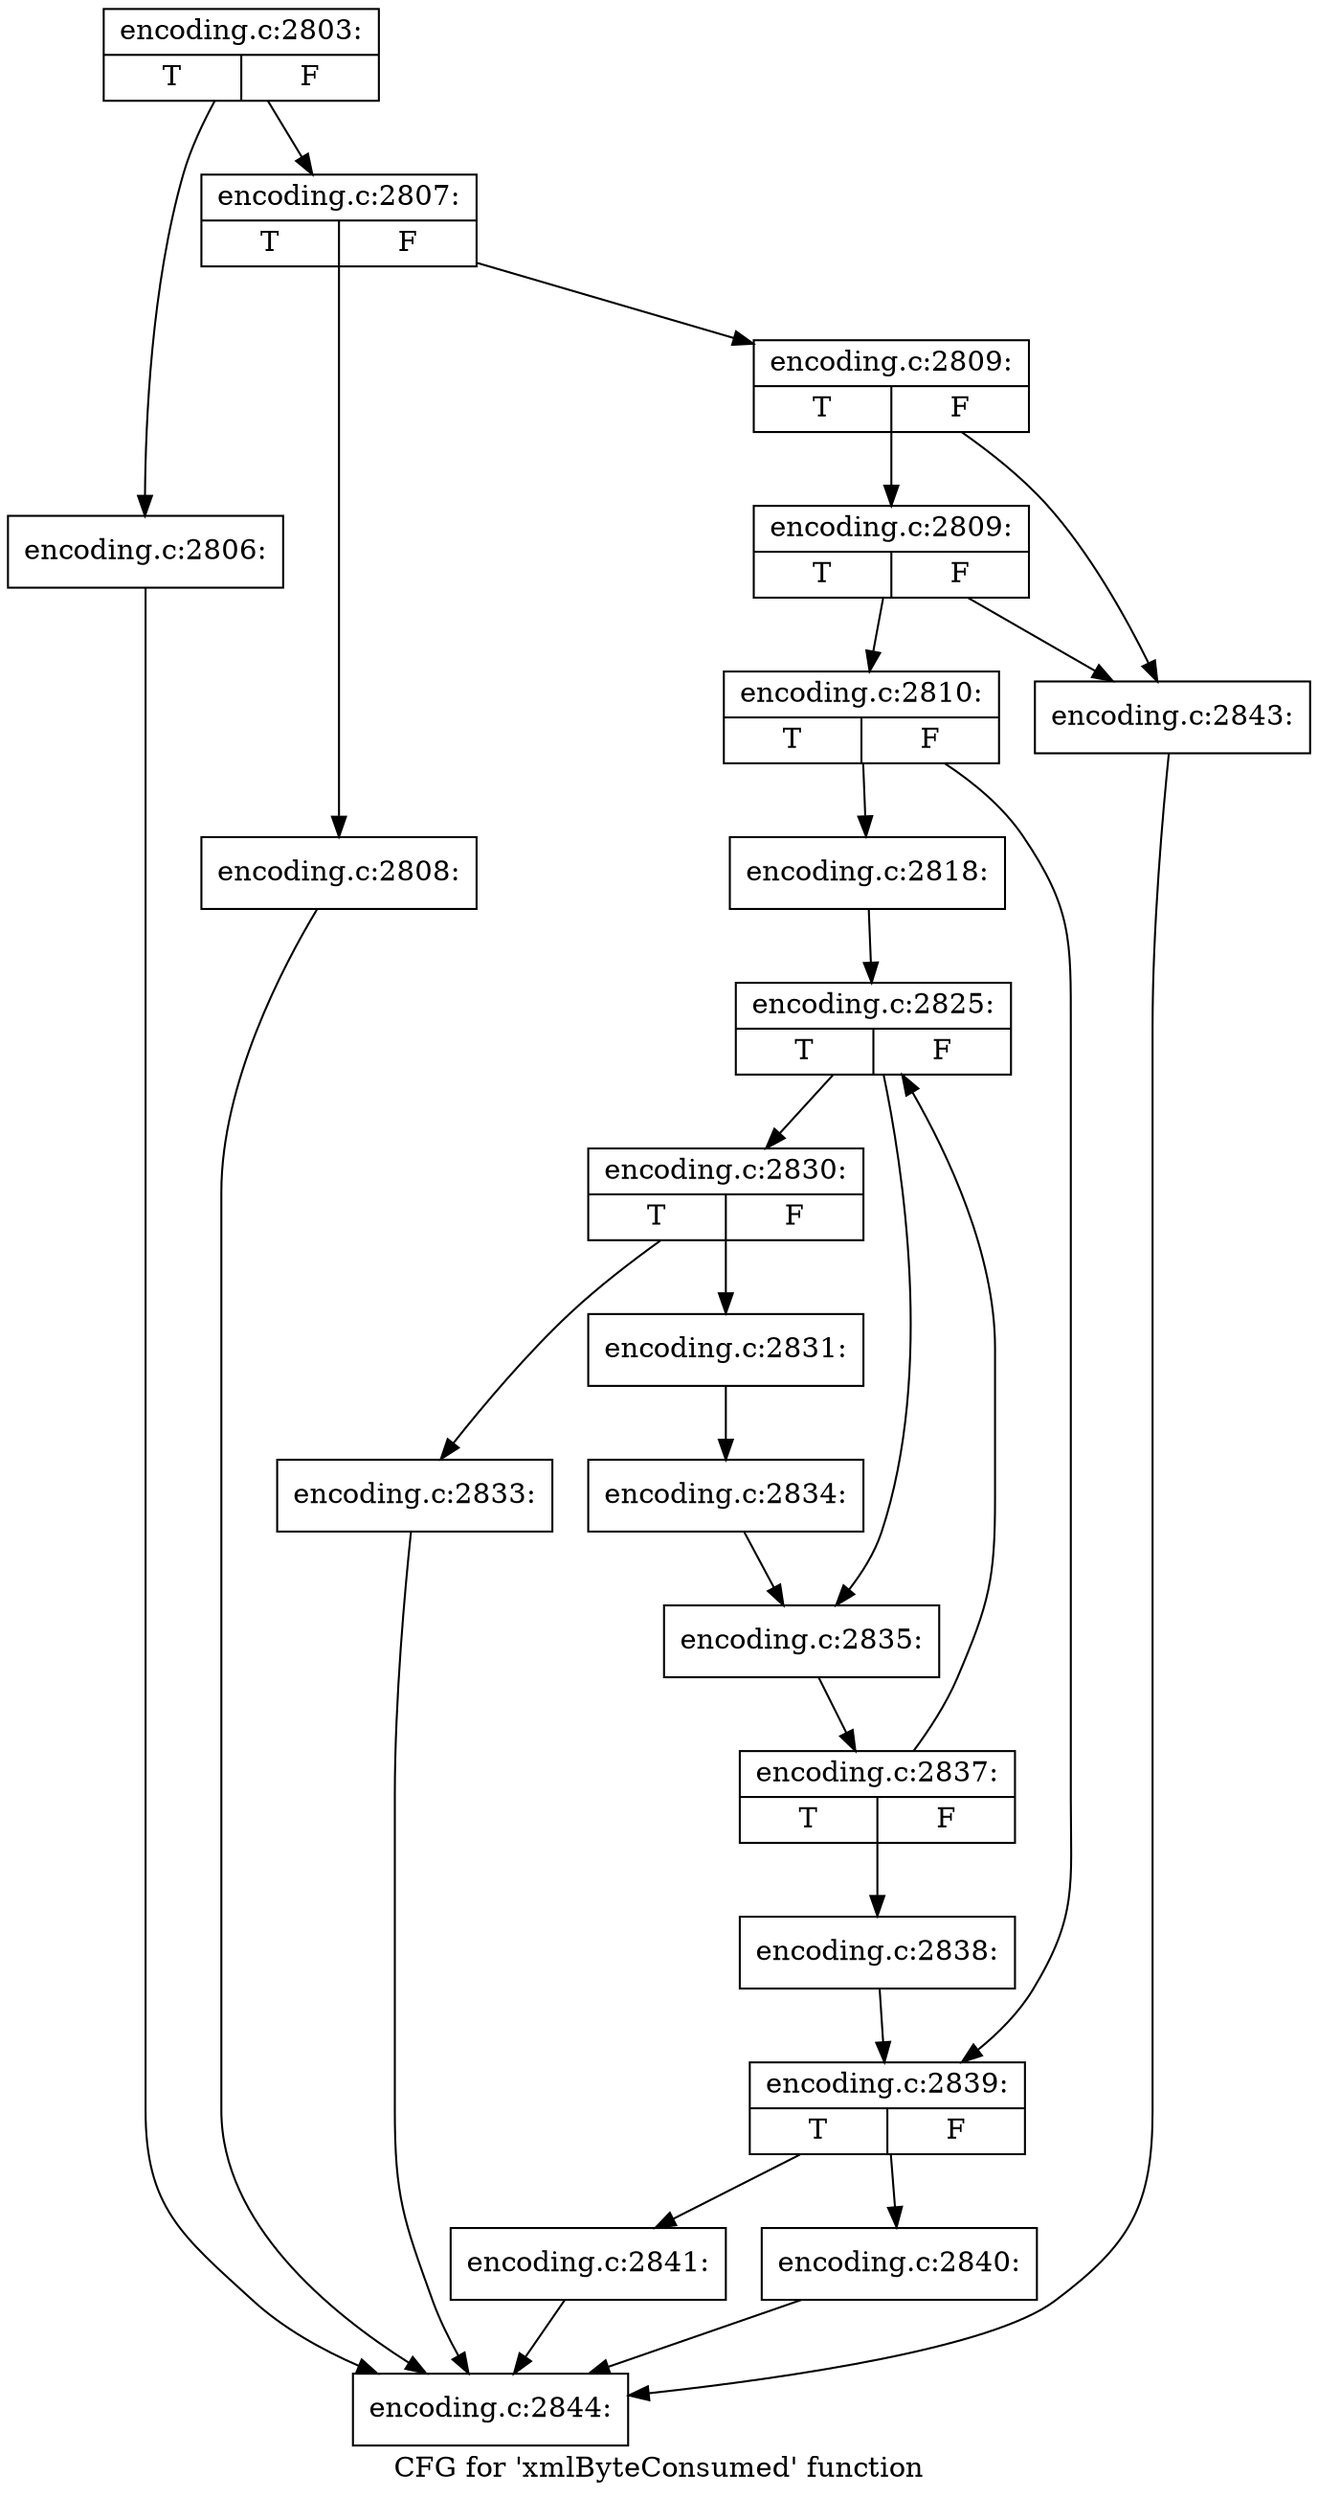 digraph "CFG for 'xmlByteConsumed' function" {
	label="CFG for 'xmlByteConsumed' function";

	Node0x5557bd997b00 [shape=record,label="{encoding.c:2803:|{<s0>T|<s1>F}}"];
	Node0x5557bd997b00 -> Node0x5557bd9c7f90;
	Node0x5557bd997b00 -> Node0x5557bd9c7fe0;
	Node0x5557bd9c7f90 [shape=record,label="{encoding.c:2806:}"];
	Node0x5557bd9c7f90 -> Node0x5557bd990cc0;
	Node0x5557bd9c7fe0 [shape=record,label="{encoding.c:2807:|{<s0>T|<s1>F}}"];
	Node0x5557bd9c7fe0 -> Node0x5557bd9c8770;
	Node0x5557bd9c7fe0 -> Node0x5557bd9c87c0;
	Node0x5557bd9c8770 [shape=record,label="{encoding.c:2808:}"];
	Node0x5557bd9c8770 -> Node0x5557bd990cc0;
	Node0x5557bd9c87c0 [shape=record,label="{encoding.c:2809:|{<s0>T|<s1>F}}"];
	Node0x5557bd9c87c0 -> Node0x5557bd9c8d50;
	Node0x5557bd9c87c0 -> Node0x5557bd9c8d00;
	Node0x5557bd9c8d50 [shape=record,label="{encoding.c:2809:|{<s0>T|<s1>F}}"];
	Node0x5557bd9c8d50 -> Node0x5557bd9c8cb0;
	Node0x5557bd9c8d50 -> Node0x5557bd9c8d00;
	Node0x5557bd9c8cb0 [shape=record,label="{encoding.c:2810:|{<s0>T|<s1>F}}"];
	Node0x5557bd9c8cb0 -> Node0x5557bd9ca030;
	Node0x5557bd9c8cb0 -> Node0x5557bd9ca080;
	Node0x5557bd9ca030 [shape=record,label="{encoding.c:2818:}"];
	Node0x5557bd9ca030 -> Node0x5557bd9cc060;
	Node0x5557bd9cc060 [shape=record,label="{encoding.c:2825:|{<s0>T|<s1>F}}"];
	Node0x5557bd9cc060 -> Node0x5557bd9cccc0;
	Node0x5557bd9cc060 -> Node0x5557bd9ccd10;
	Node0x5557bd9cccc0 [shape=record,label="{encoding.c:2830:|{<s0>T|<s1>F}}"];
	Node0x5557bd9cccc0 -> Node0x5557bd845250;
	Node0x5557bd9cccc0 -> Node0x5557bd9cd1b0;
	Node0x5557bd845250 [shape=record,label="{encoding.c:2831:}"];
	Node0x5557bd845250 -> Node0x5557bd9cd160;
	Node0x5557bd9cd1b0 [shape=record,label="{encoding.c:2833:}"];
	Node0x5557bd9cd1b0 -> Node0x5557bd990cc0;
	Node0x5557bd9cd160 [shape=record,label="{encoding.c:2834:}"];
	Node0x5557bd9cd160 -> Node0x5557bd9ccd10;
	Node0x5557bd9ccd10 [shape=record,label="{encoding.c:2835:}"];
	Node0x5557bd9ccd10 -> Node0x5557bd9cc010;
	Node0x5557bd9cc010 [shape=record,label="{encoding.c:2837:|{<s0>T|<s1>F}}"];
	Node0x5557bd9cc010 -> Node0x5557bd9cc060;
	Node0x5557bd9cc010 -> Node0x5557bd9cbfc0;
	Node0x5557bd9cbfc0 [shape=record,label="{encoding.c:2838:}"];
	Node0x5557bd9cbfc0 -> Node0x5557bd9ca080;
	Node0x5557bd9ca080 [shape=record,label="{encoding.c:2839:|{<s0>T|<s1>F}}"];
	Node0x5557bd9ca080 -> Node0x5557bd9ce190;
	Node0x5557bd9ca080 -> Node0x5557bd9ce1e0;
	Node0x5557bd9ce190 [shape=record,label="{encoding.c:2840:}"];
	Node0x5557bd9ce190 -> Node0x5557bd990cc0;
	Node0x5557bd9ce1e0 [shape=record,label="{encoding.c:2841:}"];
	Node0x5557bd9ce1e0 -> Node0x5557bd990cc0;
	Node0x5557bd9c8d00 [shape=record,label="{encoding.c:2843:}"];
	Node0x5557bd9c8d00 -> Node0x5557bd990cc0;
	Node0x5557bd990cc0 [shape=record,label="{encoding.c:2844:}"];
}
